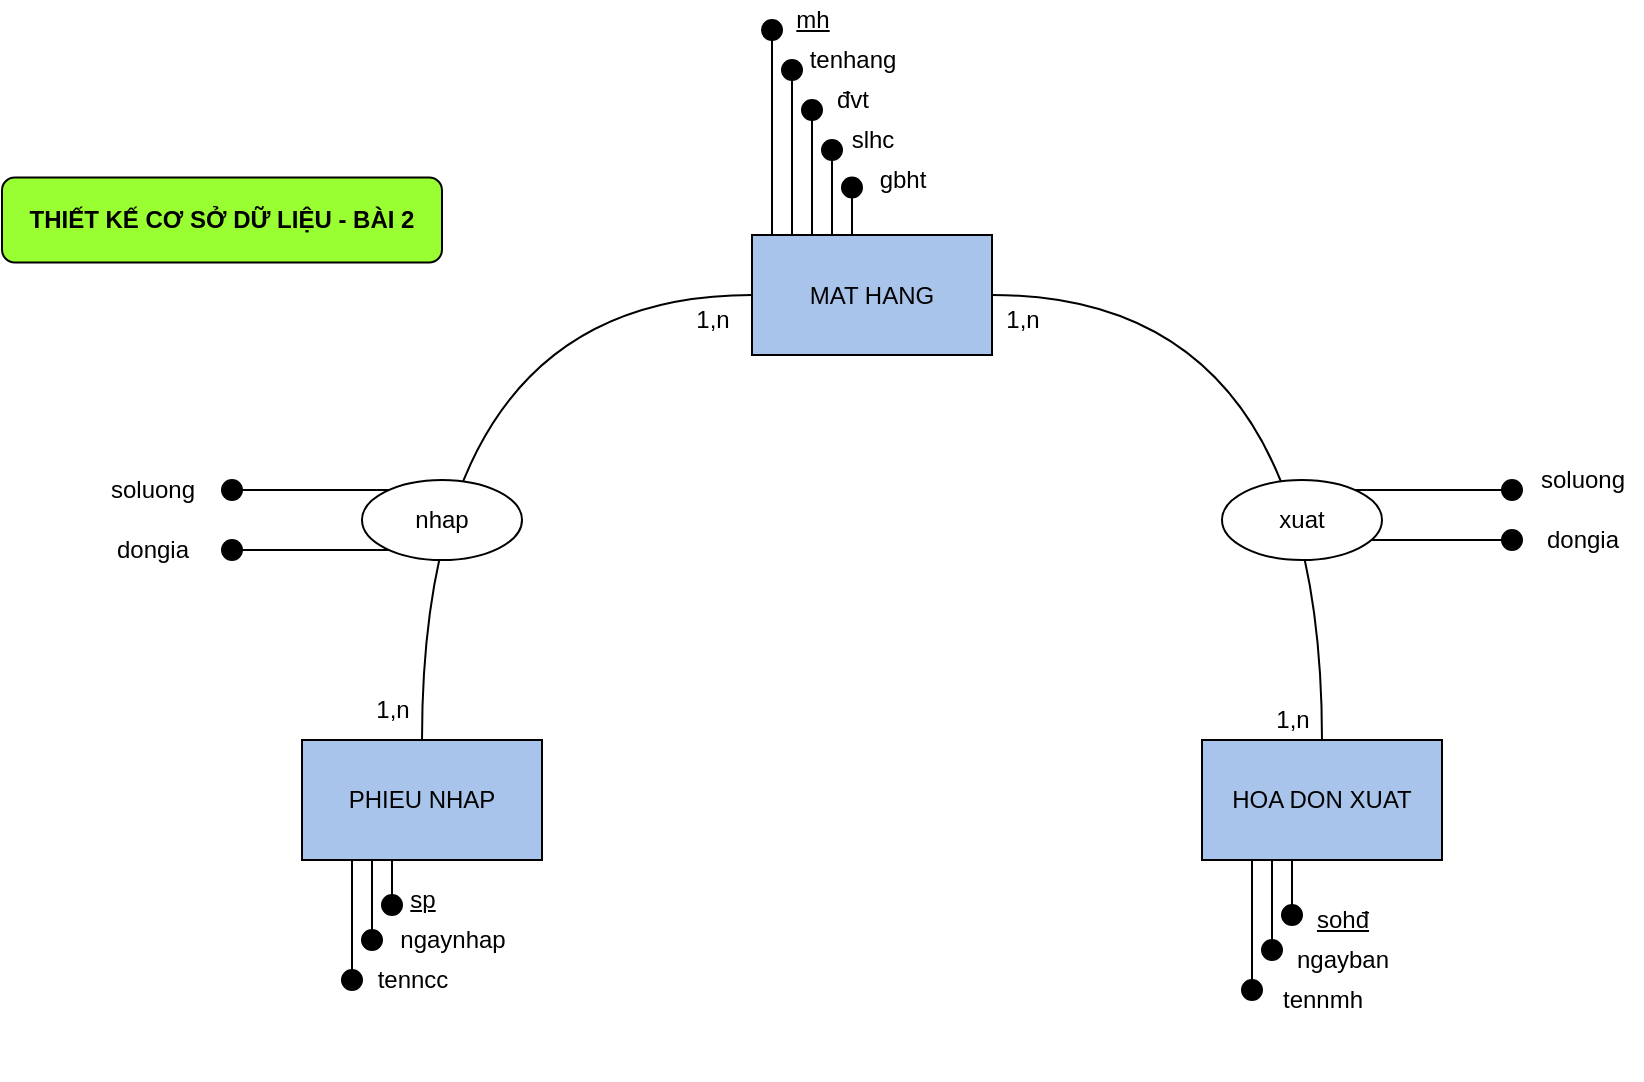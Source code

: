 <mxfile version="13.7.3" type="github"><diagram name="Page-1" id="ad52d381-51e7-2e0d-a935-2d0ddd2fd229"><mxGraphModel dx="1108" dy="462" grid="1" gridSize="10" guides="1" tooltips="1" connect="1" arrows="1" fold="1" page="1" pageScale="1" pageWidth="1100" pageHeight="850" background="#ffffff" math="0" shadow="0"><root><mxCell id="0"/><mxCell id="1" parent="0"/><mxCell id="BrLs65ub0YLVyG8bBbQH-55" value="1,n" style="text;html=1;align=center;verticalAlign=middle;resizable=0;points=[];autosize=1;" parent="1" vertex="1"><mxGeometry x="300" y="375" width="30" height="20" as="geometry"/></mxCell><mxCell id="BrLs65ub0YLVyG8bBbQH-57" value="1,n" style="text;html=1;align=center;verticalAlign=middle;resizable=0;points=[];autosize=1;" parent="1" vertex="1"><mxGeometry x="460" y="180" width="30" height="20" as="geometry"/></mxCell><mxCell id="BrLs65ub0YLVyG8bBbQH-66" value="&lt;b&gt;THIẾT KẾ CƠ SỞ DỮ LIỆU - BÀI 2&lt;/b&gt;" style="rounded=1;whiteSpace=wrap;html=1;fillColor=#99FF33;" parent="1" vertex="1"><mxGeometry x="120" y="118.75" width="220" height="42.5" as="geometry"/></mxCell><mxCell id="hIdKty-8ybbs_IazU0o6-6" value="" style="verticalLabelPosition=bottom;shadow=0;dashed=0;align=center;html=1;verticalAlign=top;shape=mxgraph.electrical.transmission.testPoint;rotation=0;" parent="1" vertex="1"><mxGeometry x="500" y="40" width="10" height="160" as="geometry"/></mxCell><mxCell id="hIdKty-8ybbs_IazU0o6-13" value="&lt;u&gt;mh&lt;/u&gt;" style="text;html=1;align=center;verticalAlign=middle;resizable=0;points=[];autosize=1;" parent="1" vertex="1"><mxGeometry x="510" y="30" width="30" height="20" as="geometry"/></mxCell><mxCell id="hIdKty-8ybbs_IazU0o6-16" value="" style="verticalLabelPosition=bottom;shadow=0;dashed=0;align=center;html=1;verticalAlign=top;shape=mxgraph.electrical.transmission.testPoint;rotation=0;" parent="1" vertex="1"><mxGeometry x="510" y="60" width="10" height="140" as="geometry"/></mxCell><mxCell id="hIdKty-8ybbs_IazU0o6-17" value="" style="verticalLabelPosition=bottom;shadow=0;dashed=0;align=center;html=1;verticalAlign=top;shape=mxgraph.electrical.transmission.testPoint;rotation=0;" parent="1" vertex="1"><mxGeometry x="520" y="80" width="10" height="110" as="geometry"/></mxCell><mxCell id="hIdKty-8ybbs_IazU0o6-18" value="" style="verticalLabelPosition=bottom;shadow=0;dashed=0;align=center;html=1;verticalAlign=top;shape=mxgraph.electrical.transmission.testPoint;rotation=0;" parent="1" vertex="1"><mxGeometry x="530" y="100" width="10" height="107.5" as="geometry"/></mxCell><mxCell id="hIdKty-8ybbs_IazU0o6-19" value="tenhang" style="text;html=1;align=center;verticalAlign=middle;resizable=0;points=[];autosize=1;" parent="1" vertex="1"><mxGeometry x="515" y="50" width="60" height="20" as="geometry"/></mxCell><mxCell id="hIdKty-8ybbs_IazU0o6-22" value="đvt" style="text;html=1;align=center;verticalAlign=middle;resizable=0;points=[];autosize=1;" parent="1" vertex="1"><mxGeometry x="530" y="70" width="30" height="20" as="geometry"/></mxCell><mxCell id="hIdKty-8ybbs_IazU0o6-23" value="slhc" style="text;html=1;align=center;verticalAlign=middle;resizable=0;points=[];autosize=1;" parent="1" vertex="1"><mxGeometry x="535" y="90" width="40" height="20" as="geometry"/></mxCell><mxCell id="hIdKty-8ybbs_IazU0o6-24" value="" style="verticalLabelPosition=bottom;shadow=0;dashed=0;align=center;html=1;verticalAlign=top;shape=mxgraph.electrical.transmission.testPoint;rotation=0;" parent="1" vertex="1"><mxGeometry x="540" y="118.75" width="10" height="81.25" as="geometry"/></mxCell><mxCell id="hIdKty-8ybbs_IazU0o6-25" value="gbht" style="text;html=1;align=center;verticalAlign=middle;resizable=0;points=[];autosize=1;" parent="1" vertex="1"><mxGeometry x="550" y="110" width="40" height="20" as="geometry"/></mxCell><mxCell id="BrLs65ub0YLVyG8bBbQH-1" value="MAT HANG" style="rounded=0;whiteSpace=wrap;html=1;fillColor=#A9C4EB;" parent="1" vertex="1"><mxGeometry x="495" y="147.5" width="120" height="60" as="geometry"/></mxCell><mxCell id="hIdKty-8ybbs_IazU0o6-46" value="" style="endArrow=none;html=1;edgeStyle=orthogonalEdgeStyle;curved=1;entryX=1;entryY=0.5;entryDx=0;entryDy=0;exitX=0.5;exitY=0;exitDx=0;exitDy=0;" parent="1" source="BrLs65ub0YLVyG8bBbQH-12" target="BrLs65ub0YLVyG8bBbQH-1" edge="1"><mxGeometry width="50" height="50" relative="1" as="geometry"><mxPoint x="720" y="320" as="sourcePoint"/><mxPoint x="770" y="270" as="targetPoint"/></mxGeometry></mxCell><mxCell id="hIdKty-8ybbs_IazU0o6-49" value="" style="endArrow=none;html=1;edgeStyle=orthogonalEdgeStyle;curved=1;exitX=0.5;exitY=0;exitDx=0;exitDy=0;entryX=0;entryY=0.5;entryDx=0;entryDy=0;" parent="1" source="BrLs65ub0YLVyG8bBbQH-2" target="BrLs65ub0YLVyG8bBbQH-1" edge="1"><mxGeometry width="50" height="50" relative="1" as="geometry"><mxPoint x="350" y="295" as="sourcePoint"/><mxPoint x="400" y="245" as="targetPoint"/></mxGeometry></mxCell><mxCell id="hIdKty-8ybbs_IazU0o6-61" value="" style="verticalLabelPosition=bottom;shadow=0;dashed=0;align=center;html=1;verticalAlign=top;shape=mxgraph.electrical.transmission.testPoint;rotation=-180;" parent="1" vertex="1"><mxGeometry x="290" y="415" width="10" height="110" as="geometry"/></mxCell><mxCell id="hIdKty-8ybbs_IazU0o6-62" value="" style="verticalLabelPosition=bottom;shadow=0;dashed=0;align=center;html=1;verticalAlign=top;shape=mxgraph.electrical.transmission.testPoint;rotation=-180;" parent="1" vertex="1"><mxGeometry x="300" y="420" width="10" height="85" as="geometry"/></mxCell><mxCell id="hIdKty-8ybbs_IazU0o6-63" value="" style="verticalLabelPosition=bottom;shadow=0;dashed=0;align=center;html=1;verticalAlign=top;shape=mxgraph.electrical.transmission.testPoint;rotation=-180;" parent="1" vertex="1"><mxGeometry x="310" y="427.5" width="10" height="60" as="geometry"/></mxCell><mxCell id="BrLs65ub0YLVyG8bBbQH-2" value="PHIEU NHAP" style="rounded=0;whiteSpace=wrap;html=1;fillColor=#A9C4EB;" parent="1" vertex="1"><mxGeometry x="270" y="400" width="120" height="60" as="geometry"/></mxCell><mxCell id="hIdKty-8ybbs_IazU0o6-69" value="" style="group" parent="1" vertex="1" connectable="0"><mxGeometry x="720" y="410" width="50" height="160" as="geometry"/></mxCell><mxCell id="hIdKty-8ybbs_IazU0o6-66" value="" style="verticalLabelPosition=bottom;shadow=0;dashed=0;align=center;html=1;verticalAlign=top;shape=mxgraph.electrical.transmission.testPoint;rotation=-180;" parent="hIdKty-8ybbs_IazU0o6-69" vertex="1"><mxGeometry x="20" y="10" width="10" height="110" as="geometry"/></mxCell><mxCell id="hIdKty-8ybbs_IazU0o6-67" value="" style="verticalLabelPosition=bottom;shadow=0;dashed=0;align=center;html=1;verticalAlign=top;shape=mxgraph.electrical.transmission.testPoint;rotation=-180;" parent="hIdKty-8ybbs_IazU0o6-69" vertex="1"><mxGeometry x="30" y="15" width="10" height="85" as="geometry"/></mxCell><mxCell id="hIdKty-8ybbs_IazU0o6-68" value="" style="verticalLabelPosition=bottom;shadow=0;dashed=0;align=center;html=1;verticalAlign=top;shape=mxgraph.electrical.transmission.testPoint;rotation=-180;" parent="hIdKty-8ybbs_IazU0o6-69" vertex="1"><mxGeometry x="40" y="22.5" width="10" height="60" as="geometry"/></mxCell><mxCell id="BrLs65ub0YLVyG8bBbQH-12" value="HOA DON XUAT" style="rounded=0;whiteSpace=wrap;html=1;fillColor=#A9C4EB;" parent="1" vertex="1"><mxGeometry x="720" y="400" width="120" height="60" as="geometry"/></mxCell><mxCell id="P5XBQqUNV6mK4RF_ichT-1" value="&lt;u&gt;sp&lt;/u&gt;" style="text;html=1;align=center;verticalAlign=middle;resizable=0;points=[];autosize=1;" vertex="1" parent="1"><mxGeometry x="315" y="470" width="30" height="20" as="geometry"/></mxCell><mxCell id="P5XBQqUNV6mK4RF_ichT-4" value="ngaynhap" style="text;html=1;align=center;verticalAlign=middle;resizable=0;points=[];autosize=1;" vertex="1" parent="1"><mxGeometry x="310" y="490" width="70" height="20" as="geometry"/></mxCell><mxCell id="P5XBQqUNV6mK4RF_ichT-5" value="tenncc" style="text;html=1;align=center;verticalAlign=middle;resizable=0;points=[];autosize=1;" vertex="1" parent="1"><mxGeometry x="300" y="510" width="50" height="20" as="geometry"/></mxCell><mxCell id="P5XBQqUNV6mK4RF_ichT-6" value="&lt;u&gt;sohđ&lt;/u&gt;" style="text;html=1;align=center;verticalAlign=middle;resizable=0;points=[];autosize=1;" vertex="1" parent="1"><mxGeometry x="770" y="480" width="40" height="20" as="geometry"/></mxCell><mxCell id="P5XBQqUNV6mK4RF_ichT-7" value="ngayban" style="text;html=1;align=center;verticalAlign=middle;resizable=0;points=[];autosize=1;" vertex="1" parent="1"><mxGeometry x="760" y="500" width="60" height="20" as="geometry"/></mxCell><mxCell id="P5XBQqUNV6mK4RF_ichT-8" value="tennmh" style="text;html=1;align=center;verticalAlign=middle;resizable=0;points=[];autosize=1;" vertex="1" parent="1"><mxGeometry x="750" y="520" width="60" height="20" as="geometry"/></mxCell><mxCell id="P5XBQqUNV6mK4RF_ichT-9" value="" style="verticalLabelPosition=bottom;shadow=0;dashed=0;align=center;html=1;verticalAlign=top;shape=mxgraph.electrical.transmission.testPoint;rotation=-90;" vertex="1" parent="1"><mxGeometry x="280" y="220" width="10" height="110" as="geometry"/></mxCell><mxCell id="P5XBQqUNV6mK4RF_ichT-10" value="" style="verticalLabelPosition=bottom;shadow=0;dashed=0;align=center;html=1;verticalAlign=top;shape=mxgraph.electrical.transmission.testPoint;rotation=-90;" vertex="1" parent="1"><mxGeometry x="280" y="250" width="10" height="110" as="geometry"/></mxCell><mxCell id="BrLs65ub0YLVyG8bBbQH-34" value="nhap" style="ellipse;whiteSpace=wrap;html=1;" parent="1" vertex="1"><mxGeometry x="300" y="270" width="80" height="40" as="geometry"/></mxCell><mxCell id="P5XBQqUNV6mK4RF_ichT-11" value="soluong" style="text;html=1;align=center;verticalAlign=middle;resizable=0;points=[];autosize=1;" vertex="1" parent="1"><mxGeometry x="165" y="265" width="60" height="20" as="geometry"/></mxCell><mxCell id="P5XBQqUNV6mK4RF_ichT-12" value="dongia" style="text;html=1;align=center;verticalAlign=middle;resizable=0;points=[];autosize=1;" vertex="1" parent="1"><mxGeometry x="170" y="295" width="50" height="20" as="geometry"/></mxCell><mxCell id="P5XBQqUNV6mK4RF_ichT-15" value="" style="group;rotation=-180;" vertex="1" connectable="0" parent="1"><mxGeometry x="770" y="270" width="110" height="35" as="geometry"/></mxCell><mxCell id="P5XBQqUNV6mK4RF_ichT-13" value="" style="verticalLabelPosition=bottom;shadow=0;dashed=0;align=center;html=1;verticalAlign=top;shape=mxgraph.electrical.transmission.testPoint;rotation=-270;" vertex="1" parent="P5XBQqUNV6mK4RF_ichT-15"><mxGeometry x="50" y="-25" width="10" height="110" as="geometry"/></mxCell><mxCell id="P5XBQqUNV6mK4RF_ichT-14" value="" style="verticalLabelPosition=bottom;shadow=0;dashed=0;align=center;html=1;verticalAlign=top;shape=mxgraph.electrical.transmission.testPoint;rotation=-270;" vertex="1" parent="P5XBQqUNV6mK4RF_ichT-15"><mxGeometry x="50" y="-50" width="10" height="110" as="geometry"/></mxCell><mxCell id="BrLs65ub0YLVyG8bBbQH-36" value="xuat" style="ellipse;whiteSpace=wrap;html=1;" parent="1" vertex="1"><mxGeometry x="730" y="270" width="80" height="40" as="geometry"/></mxCell><mxCell id="P5XBQqUNV6mK4RF_ichT-16" value="soluong" style="text;html=1;align=center;verticalAlign=middle;resizable=0;points=[];autosize=1;" vertex="1" parent="1"><mxGeometry x="880" y="260" width="60" height="20" as="geometry"/></mxCell><mxCell id="P5XBQqUNV6mK4RF_ichT-17" value="dongia" style="text;html=1;align=center;verticalAlign=middle;resizable=0;points=[];autosize=1;" vertex="1" parent="1"><mxGeometry x="885" y="290" width="50" height="20" as="geometry"/></mxCell><mxCell id="P5XBQqUNV6mK4RF_ichT-18" value="1,n" style="text;html=1;align=center;verticalAlign=middle;resizable=0;points=[];autosize=1;" vertex="1" parent="1"><mxGeometry x="615" y="180" width="30" height="20" as="geometry"/></mxCell><mxCell id="P5XBQqUNV6mK4RF_ichT-19" value="1,n" style="text;html=1;align=center;verticalAlign=middle;resizable=0;points=[];autosize=1;" vertex="1" parent="1"><mxGeometry x="750" y="380" width="30" height="20" as="geometry"/></mxCell></root></mxGraphModel></diagram></mxfile>